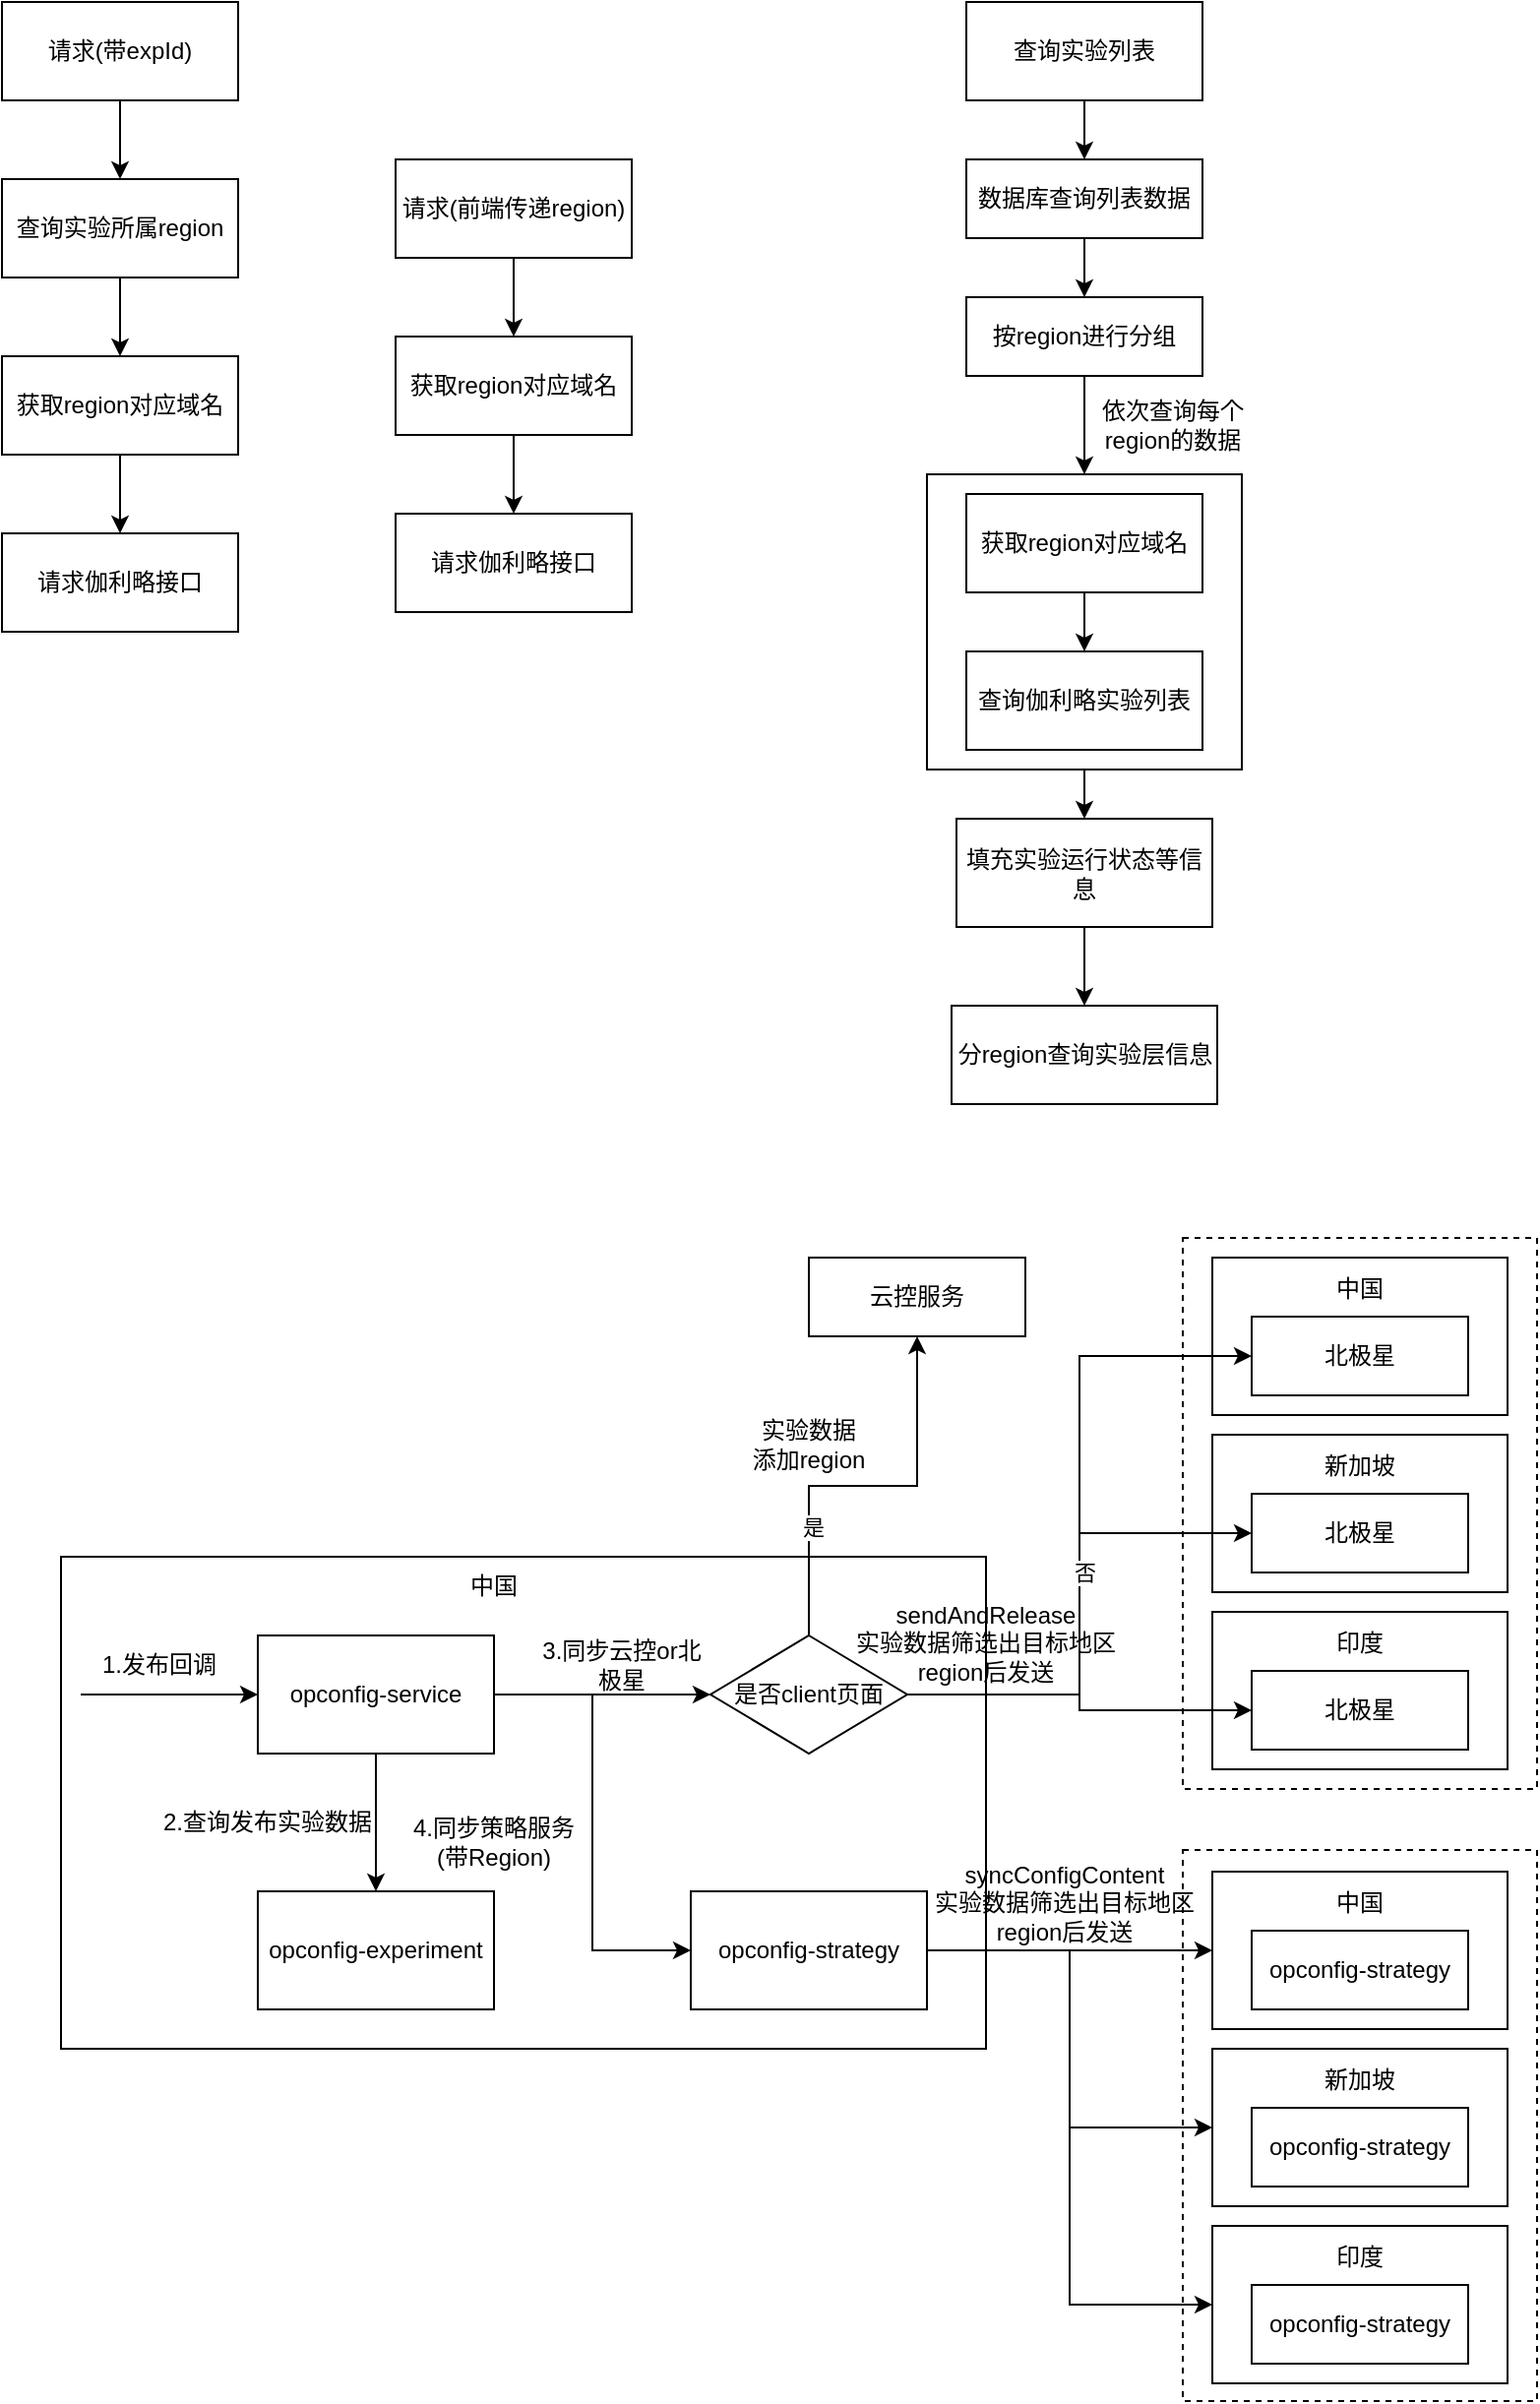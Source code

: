 <mxfile version="24.8.4">
  <diagram name="第 1 页" id="1I69XflQMtYXcPyUPTQI">
    <mxGraphModel dx="940" dy="375" grid="1" gridSize="10" guides="1" tooltips="1" connect="1" arrows="1" fold="1" page="1" pageScale="1" pageWidth="827" pageHeight="1169" math="0" shadow="0">
      <root>
        <mxCell id="0" />
        <mxCell id="1" parent="0" />
        <mxCell id="LB06xNokGIJze625Rw1y-72" value="" style="rounded=0;whiteSpace=wrap;html=1;fillColor=none;dashed=1;" vertex="1" parent="1">
          <mxGeometry x="640" y="1109" width="180" height="280" as="geometry" />
        </mxCell>
        <mxCell id="LB06xNokGIJze625Rw1y-46" value="" style="rounded=0;whiteSpace=wrap;html=1;fillColor=none;" vertex="1" parent="1">
          <mxGeometry x="70" y="960" width="470" height="250" as="geometry" />
        </mxCell>
        <mxCell id="LB06xNokGIJze625Rw1y-34" style="edgeStyle=orthogonalEdgeStyle;rounded=0;orthogonalLoop=1;jettySize=auto;html=1;entryX=0.5;entryY=0;entryDx=0;entryDy=0;" edge="1" parent="1" source="LB06xNokGIJze625Rw1y-24" target="LB06xNokGIJze625Rw1y-33">
          <mxGeometry relative="1" as="geometry" />
        </mxCell>
        <mxCell id="LB06xNokGIJze625Rw1y-24" value="" style="rounded=0;whiteSpace=wrap;html=1;" vertex="1" parent="1">
          <mxGeometry x="510" y="410" width="160" height="150" as="geometry" />
        </mxCell>
        <mxCell id="LB06xNokGIJze625Rw1y-3" value="" style="edgeStyle=orthogonalEdgeStyle;rounded=0;orthogonalLoop=1;jettySize=auto;html=1;" edge="1" parent="1" source="LB06xNokGIJze625Rw1y-1" target="LB06xNokGIJze625Rw1y-2">
          <mxGeometry relative="1" as="geometry" />
        </mxCell>
        <mxCell id="LB06xNokGIJze625Rw1y-1" value="请求(带expId)" style="rounded=0;whiteSpace=wrap;html=1;" vertex="1" parent="1">
          <mxGeometry x="40" y="170" width="120" height="50" as="geometry" />
        </mxCell>
        <mxCell id="LB06xNokGIJze625Rw1y-5" style="edgeStyle=orthogonalEdgeStyle;rounded=0;orthogonalLoop=1;jettySize=auto;html=1;entryX=0.5;entryY=0;entryDx=0;entryDy=0;" edge="1" parent="1" source="LB06xNokGIJze625Rw1y-2" target="LB06xNokGIJze625Rw1y-4">
          <mxGeometry relative="1" as="geometry" />
        </mxCell>
        <mxCell id="LB06xNokGIJze625Rw1y-2" value="查询实验所属region" style="rounded=0;whiteSpace=wrap;html=1;" vertex="1" parent="1">
          <mxGeometry x="40" y="260" width="120" height="50" as="geometry" />
        </mxCell>
        <mxCell id="LB06xNokGIJze625Rw1y-7" style="edgeStyle=orthogonalEdgeStyle;rounded=0;orthogonalLoop=1;jettySize=auto;html=1;exitX=0.5;exitY=1;exitDx=0;exitDy=0;entryX=0.5;entryY=0;entryDx=0;entryDy=0;" edge="1" parent="1" source="LB06xNokGIJze625Rw1y-4" target="LB06xNokGIJze625Rw1y-6">
          <mxGeometry relative="1" as="geometry" />
        </mxCell>
        <mxCell id="LB06xNokGIJze625Rw1y-4" value="获取region对应域名" style="rounded=0;whiteSpace=wrap;html=1;" vertex="1" parent="1">
          <mxGeometry x="40" y="350" width="120" height="50" as="geometry" />
        </mxCell>
        <mxCell id="LB06xNokGIJze625Rw1y-6" value="请求伽利略接口" style="rounded=0;whiteSpace=wrap;html=1;" vertex="1" parent="1">
          <mxGeometry x="40" y="440" width="120" height="50" as="geometry" />
        </mxCell>
        <mxCell id="LB06xNokGIJze625Rw1y-9" value="请求(前端传递region)" style="rounded=0;whiteSpace=wrap;html=1;" vertex="1" parent="1">
          <mxGeometry x="240" y="250" width="120" height="50" as="geometry" />
        </mxCell>
        <mxCell id="LB06xNokGIJze625Rw1y-10" style="edgeStyle=orthogonalEdgeStyle;rounded=0;orthogonalLoop=1;jettySize=auto;html=1;entryX=0.5;entryY=0;entryDx=0;entryDy=0;exitX=0.5;exitY=1;exitDx=0;exitDy=0;" edge="1" parent="1" source="LB06xNokGIJze625Rw1y-9" target="LB06xNokGIJze625Rw1y-13">
          <mxGeometry relative="1" as="geometry">
            <mxPoint x="300" y="310" as="sourcePoint" />
          </mxGeometry>
        </mxCell>
        <mxCell id="LB06xNokGIJze625Rw1y-12" style="edgeStyle=orthogonalEdgeStyle;rounded=0;orthogonalLoop=1;jettySize=auto;html=1;exitX=0.5;exitY=1;exitDx=0;exitDy=0;entryX=0.5;entryY=0;entryDx=0;entryDy=0;" edge="1" parent="1" source="LB06xNokGIJze625Rw1y-13" target="LB06xNokGIJze625Rw1y-14">
          <mxGeometry relative="1" as="geometry" />
        </mxCell>
        <mxCell id="LB06xNokGIJze625Rw1y-13" value="获取region对应域名" style="rounded=0;whiteSpace=wrap;html=1;" vertex="1" parent="1">
          <mxGeometry x="240" y="340" width="120" height="50" as="geometry" />
        </mxCell>
        <mxCell id="LB06xNokGIJze625Rw1y-14" value="请求伽利略接口" style="rounded=0;whiteSpace=wrap;html=1;" vertex="1" parent="1">
          <mxGeometry x="240" y="430" width="120" height="50" as="geometry" />
        </mxCell>
        <mxCell id="LB06xNokGIJze625Rw1y-21" style="edgeStyle=orthogonalEdgeStyle;rounded=0;orthogonalLoop=1;jettySize=auto;html=1;entryX=0.5;entryY=0;entryDx=0;entryDy=0;" edge="1" parent="1" source="LB06xNokGIJze625Rw1y-15" target="LB06xNokGIJze625Rw1y-20">
          <mxGeometry relative="1" as="geometry" />
        </mxCell>
        <mxCell id="LB06xNokGIJze625Rw1y-15" value="查询实验列表" style="rounded=0;whiteSpace=wrap;html=1;" vertex="1" parent="1">
          <mxGeometry x="530" y="170" width="120" height="50" as="geometry" />
        </mxCell>
        <mxCell id="LB06xNokGIJze625Rw1y-17" style="edgeStyle=orthogonalEdgeStyle;rounded=0;orthogonalLoop=1;jettySize=auto;html=1;exitX=0.5;exitY=1;exitDx=0;exitDy=0;entryX=0.5;entryY=0;entryDx=0;entryDy=0;" edge="1" parent="1" source="LB06xNokGIJze625Rw1y-18" target="LB06xNokGIJze625Rw1y-19">
          <mxGeometry relative="1" as="geometry" />
        </mxCell>
        <mxCell id="LB06xNokGIJze625Rw1y-18" value="获取region对应域名" style="rounded=0;whiteSpace=wrap;html=1;" vertex="1" parent="1">
          <mxGeometry x="530" y="420" width="120" height="50" as="geometry" />
        </mxCell>
        <mxCell id="LB06xNokGIJze625Rw1y-19" value="查询伽利略实验列表" style="rounded=0;whiteSpace=wrap;html=1;" vertex="1" parent="1">
          <mxGeometry x="530" y="500" width="120" height="50" as="geometry" />
        </mxCell>
        <mxCell id="LB06xNokGIJze625Rw1y-23" style="edgeStyle=orthogonalEdgeStyle;rounded=0;orthogonalLoop=1;jettySize=auto;html=1;exitX=0.5;exitY=1;exitDx=0;exitDy=0;entryX=0.5;entryY=0;entryDx=0;entryDy=0;" edge="1" parent="1" source="LB06xNokGIJze625Rw1y-20" target="LB06xNokGIJze625Rw1y-22">
          <mxGeometry relative="1" as="geometry" />
        </mxCell>
        <mxCell id="LB06xNokGIJze625Rw1y-20" value="数据库查询列表数据" style="rounded=0;whiteSpace=wrap;html=1;" vertex="1" parent="1">
          <mxGeometry x="530" y="250" width="120" height="40" as="geometry" />
        </mxCell>
        <mxCell id="LB06xNokGIJze625Rw1y-30" style="edgeStyle=orthogonalEdgeStyle;rounded=0;orthogonalLoop=1;jettySize=auto;html=1;entryX=0.5;entryY=0;entryDx=0;entryDy=0;" edge="1" parent="1" source="LB06xNokGIJze625Rw1y-22" target="LB06xNokGIJze625Rw1y-24">
          <mxGeometry relative="1" as="geometry" />
        </mxCell>
        <mxCell id="LB06xNokGIJze625Rw1y-22" value="按region进行分组" style="rounded=0;whiteSpace=wrap;html=1;" vertex="1" parent="1">
          <mxGeometry x="530" y="320" width="120" height="40" as="geometry" />
        </mxCell>
        <mxCell id="LB06xNokGIJze625Rw1y-31" value="依次查询每个region的数据" style="text;html=1;align=center;verticalAlign=middle;whiteSpace=wrap;rounded=0;" vertex="1" parent="1">
          <mxGeometry x="590" y="370" width="90" height="30" as="geometry" />
        </mxCell>
        <mxCell id="LB06xNokGIJze625Rw1y-36" style="edgeStyle=orthogonalEdgeStyle;rounded=0;orthogonalLoop=1;jettySize=auto;html=1;entryX=0.5;entryY=0;entryDx=0;entryDy=0;" edge="1" parent="1" source="LB06xNokGIJze625Rw1y-33" target="LB06xNokGIJze625Rw1y-35">
          <mxGeometry relative="1" as="geometry" />
        </mxCell>
        <mxCell id="LB06xNokGIJze625Rw1y-33" value="填充实验运行状态等信息" style="rounded=0;whiteSpace=wrap;html=1;" vertex="1" parent="1">
          <mxGeometry x="525" y="585" width="130" height="55" as="geometry" />
        </mxCell>
        <mxCell id="LB06xNokGIJze625Rw1y-35" value="分region查询实验层信息" style="rounded=0;whiteSpace=wrap;html=1;" vertex="1" parent="1">
          <mxGeometry x="522.5" y="680" width="135" height="50" as="geometry" />
        </mxCell>
        <mxCell id="LB06xNokGIJze625Rw1y-73" style="edgeStyle=orthogonalEdgeStyle;rounded=0;orthogonalLoop=1;jettySize=auto;html=1;exitX=1;exitY=0.5;exitDx=0;exitDy=0;entryX=0;entryY=0.5;entryDx=0;entryDy=0;" edge="1" parent="1" source="LB06xNokGIJze625Rw1y-37" target="LB06xNokGIJze625Rw1y-60">
          <mxGeometry relative="1" as="geometry" />
        </mxCell>
        <mxCell id="LB06xNokGIJze625Rw1y-74" style="edgeStyle=orthogonalEdgeStyle;rounded=0;orthogonalLoop=1;jettySize=auto;html=1;exitX=1;exitY=0.5;exitDx=0;exitDy=0;entryX=0;entryY=0.5;entryDx=0;entryDy=0;" edge="1" parent="1" source="LB06xNokGIJze625Rw1y-37" target="LB06xNokGIJze625Rw1y-66">
          <mxGeometry relative="1" as="geometry" />
        </mxCell>
        <mxCell id="LB06xNokGIJze625Rw1y-75" style="edgeStyle=orthogonalEdgeStyle;rounded=0;orthogonalLoop=1;jettySize=auto;html=1;entryX=0;entryY=0.5;entryDx=0;entryDy=0;" edge="1" parent="1" source="LB06xNokGIJze625Rw1y-37" target="LB06xNokGIJze625Rw1y-69">
          <mxGeometry relative="1" as="geometry" />
        </mxCell>
        <mxCell id="LB06xNokGIJze625Rw1y-37" value="opconfig-strategy" style="rounded=0;whiteSpace=wrap;html=1;" vertex="1" parent="1">
          <mxGeometry x="390" y="1130" width="120" height="60" as="geometry" />
        </mxCell>
        <mxCell id="LB06xNokGIJze625Rw1y-39" style="edgeStyle=orthogonalEdgeStyle;rounded=0;orthogonalLoop=1;jettySize=auto;html=1;entryX=0;entryY=0.5;entryDx=0;entryDy=0;" edge="1" parent="1" source="LB06xNokGIJze625Rw1y-38" target="LB06xNokGIJze625Rw1y-37">
          <mxGeometry relative="1" as="geometry" />
        </mxCell>
        <mxCell id="LB06xNokGIJze625Rw1y-42" style="edgeStyle=orthogonalEdgeStyle;rounded=0;orthogonalLoop=1;jettySize=auto;html=1;exitX=0.5;exitY=1;exitDx=0;exitDy=0;entryX=0.5;entryY=0;entryDx=0;entryDy=0;" edge="1" parent="1" source="LB06xNokGIJze625Rw1y-38" target="LB06xNokGIJze625Rw1y-41">
          <mxGeometry relative="1" as="geometry" />
        </mxCell>
        <mxCell id="LB06xNokGIJze625Rw1y-95" style="edgeStyle=orthogonalEdgeStyle;rounded=0;orthogonalLoop=1;jettySize=auto;html=1;entryX=0;entryY=0.5;entryDx=0;entryDy=0;" edge="1" parent="1" source="LB06xNokGIJze625Rw1y-38" target="LB06xNokGIJze625Rw1y-88">
          <mxGeometry relative="1" as="geometry" />
        </mxCell>
        <mxCell id="LB06xNokGIJze625Rw1y-38" value="opconfig-service" style="rounded=0;whiteSpace=wrap;html=1;" vertex="1" parent="1">
          <mxGeometry x="170" y="1000" width="120" height="60" as="geometry" />
        </mxCell>
        <mxCell id="LB06xNokGIJze625Rw1y-40" value="4.同步策略服务(带Region)" style="text;html=1;align=center;verticalAlign=middle;whiteSpace=wrap;rounded=0;" vertex="1" parent="1">
          <mxGeometry x="245" y="1090" width="90" height="30" as="geometry" />
        </mxCell>
        <mxCell id="LB06xNokGIJze625Rw1y-41" value="opconfig-experiment" style="rounded=0;whiteSpace=wrap;html=1;" vertex="1" parent="1">
          <mxGeometry x="170" y="1130" width="120" height="60" as="geometry" />
        </mxCell>
        <mxCell id="LB06xNokGIJze625Rw1y-43" value="" style="endArrow=classic;html=1;rounded=0;" edge="1" parent="1">
          <mxGeometry width="50" height="50" relative="1" as="geometry">
            <mxPoint x="80" y="1030" as="sourcePoint" />
            <mxPoint x="170" y="1030" as="targetPoint" />
          </mxGeometry>
        </mxCell>
        <mxCell id="LB06xNokGIJze625Rw1y-44" value="1.发布回调" style="text;html=1;align=center;verticalAlign=middle;whiteSpace=wrap;rounded=0;" vertex="1" parent="1">
          <mxGeometry x="90" y="1000" width="60" height="30" as="geometry" />
        </mxCell>
        <mxCell id="LB06xNokGIJze625Rw1y-45" value="2.查询发布实验数据" style="text;html=1;align=center;verticalAlign=middle;whiteSpace=wrap;rounded=0;" vertex="1" parent="1">
          <mxGeometry x="120" y="1080" width="110" height="30" as="geometry" />
        </mxCell>
        <mxCell id="LB06xNokGIJze625Rw1y-47" value="中国" style="text;html=1;align=center;verticalAlign=middle;whiteSpace=wrap;rounded=0;" vertex="1" parent="1">
          <mxGeometry x="260" y="960" width="60" height="30" as="geometry" />
        </mxCell>
        <mxCell id="LB06xNokGIJze625Rw1y-53" value="syncConfigContent&lt;div&gt;&lt;span style=&quot;background-color: initial;&quot;&gt;实验数据筛选出目标地区region后发送&lt;/span&gt;&lt;br&gt;&lt;/div&gt;" style="text;html=1;align=center;verticalAlign=middle;whiteSpace=wrap;rounded=0;" vertex="1" parent="1">
          <mxGeometry x="510" y="1121" width="140" height="30" as="geometry" />
        </mxCell>
        <mxCell id="LB06xNokGIJze625Rw1y-60" value="" style="rounded=0;whiteSpace=wrap;html=1;fillColor=none;" vertex="1" parent="1">
          <mxGeometry x="655" y="1120" width="150" height="80" as="geometry" />
        </mxCell>
        <mxCell id="LB06xNokGIJze625Rw1y-61" value="中国" style="text;html=1;align=center;verticalAlign=middle;whiteSpace=wrap;rounded=0;" vertex="1" parent="1">
          <mxGeometry x="700" y="1121" width="60" height="30" as="geometry" />
        </mxCell>
        <mxCell id="LB06xNokGIJze625Rw1y-62" value="opconfig-strategy" style="rounded=0;whiteSpace=wrap;html=1;" vertex="1" parent="1">
          <mxGeometry x="675" y="1150" width="110" height="40" as="geometry" />
        </mxCell>
        <mxCell id="LB06xNokGIJze625Rw1y-66" value="" style="rounded=0;whiteSpace=wrap;html=1;fillColor=none;" vertex="1" parent="1">
          <mxGeometry x="655" y="1210" width="150" height="80" as="geometry" />
        </mxCell>
        <mxCell id="LB06xNokGIJze625Rw1y-67" value="新加坡" style="text;html=1;align=center;verticalAlign=middle;whiteSpace=wrap;rounded=0;" vertex="1" parent="1">
          <mxGeometry x="700" y="1211" width="60" height="30" as="geometry" />
        </mxCell>
        <mxCell id="LB06xNokGIJze625Rw1y-68" value="opconfig-strategy" style="rounded=0;whiteSpace=wrap;html=1;" vertex="1" parent="1">
          <mxGeometry x="675" y="1240" width="110" height="40" as="geometry" />
        </mxCell>
        <mxCell id="LB06xNokGIJze625Rw1y-69" value="" style="rounded=0;whiteSpace=wrap;html=1;fillColor=none;" vertex="1" parent="1">
          <mxGeometry x="655" y="1300" width="150" height="80" as="geometry" />
        </mxCell>
        <mxCell id="LB06xNokGIJze625Rw1y-70" value="印度" style="text;html=1;align=center;verticalAlign=middle;whiteSpace=wrap;rounded=0;" vertex="1" parent="1">
          <mxGeometry x="700" y="1301" width="60" height="30" as="geometry" />
        </mxCell>
        <mxCell id="LB06xNokGIJze625Rw1y-71" value="opconfig-strategy" style="rounded=0;whiteSpace=wrap;html=1;" vertex="1" parent="1">
          <mxGeometry x="675" y="1330" width="110" height="40" as="geometry" />
        </mxCell>
        <mxCell id="LB06xNokGIJze625Rw1y-76" value="" style="rounded=0;whiteSpace=wrap;html=1;fillColor=none;dashed=1;" vertex="1" parent="1">
          <mxGeometry x="640" y="798" width="180" height="280" as="geometry" />
        </mxCell>
        <mxCell id="LB06xNokGIJze625Rw1y-77" value="" style="rounded=0;whiteSpace=wrap;html=1;fillColor=none;" vertex="1" parent="1">
          <mxGeometry x="655" y="808" width="150" height="80" as="geometry" />
        </mxCell>
        <mxCell id="LB06xNokGIJze625Rw1y-78" value="中国" style="text;html=1;align=center;verticalAlign=middle;whiteSpace=wrap;rounded=0;" vertex="1" parent="1">
          <mxGeometry x="700" y="809" width="60" height="30" as="geometry" />
        </mxCell>
        <mxCell id="LB06xNokGIJze625Rw1y-79" value="北极星" style="rounded=0;whiteSpace=wrap;html=1;" vertex="1" parent="1">
          <mxGeometry x="675" y="838" width="110" height="40" as="geometry" />
        </mxCell>
        <mxCell id="LB06xNokGIJze625Rw1y-80" value="" style="rounded=0;whiteSpace=wrap;html=1;fillColor=none;" vertex="1" parent="1">
          <mxGeometry x="655" y="898" width="150" height="80" as="geometry" />
        </mxCell>
        <mxCell id="LB06xNokGIJze625Rw1y-81" value="新加坡" style="text;html=1;align=center;verticalAlign=middle;whiteSpace=wrap;rounded=0;" vertex="1" parent="1">
          <mxGeometry x="700" y="899" width="60" height="30" as="geometry" />
        </mxCell>
        <mxCell id="LB06xNokGIJze625Rw1y-82" value="北极星" style="rounded=0;whiteSpace=wrap;html=1;" vertex="1" parent="1">
          <mxGeometry x="675" y="928" width="110" height="40" as="geometry" />
        </mxCell>
        <mxCell id="LB06xNokGIJze625Rw1y-83" value="" style="rounded=0;whiteSpace=wrap;html=1;fillColor=none;" vertex="1" parent="1">
          <mxGeometry x="655" y="988" width="150" height="80" as="geometry" />
        </mxCell>
        <mxCell id="LB06xNokGIJze625Rw1y-84" value="印度" style="text;html=1;align=center;verticalAlign=middle;whiteSpace=wrap;rounded=0;" vertex="1" parent="1">
          <mxGeometry x="700" y="989" width="60" height="30" as="geometry" />
        </mxCell>
        <mxCell id="LB06xNokGIJze625Rw1y-85" value="北极星" style="rounded=0;whiteSpace=wrap;html=1;" vertex="1" parent="1">
          <mxGeometry x="675" y="1018" width="110" height="40" as="geometry" />
        </mxCell>
        <mxCell id="LB06xNokGIJze625Rw1y-86" value="云控服务" style="rounded=0;whiteSpace=wrap;html=1;" vertex="1" parent="1">
          <mxGeometry x="450" y="808" width="110" height="40" as="geometry" />
        </mxCell>
        <mxCell id="LB06xNokGIJze625Rw1y-92" style="edgeStyle=orthogonalEdgeStyle;rounded=0;orthogonalLoop=1;jettySize=auto;html=1;entryX=0;entryY=0.5;entryDx=0;entryDy=0;" edge="1" parent="1" source="LB06xNokGIJze625Rw1y-88" target="LB06xNokGIJze625Rw1y-79">
          <mxGeometry relative="1" as="geometry" />
        </mxCell>
        <mxCell id="LB06xNokGIJze625Rw1y-93" style="edgeStyle=orthogonalEdgeStyle;rounded=0;orthogonalLoop=1;jettySize=auto;html=1;entryX=0;entryY=0.5;entryDx=0;entryDy=0;" edge="1" parent="1" source="LB06xNokGIJze625Rw1y-88" target="LB06xNokGIJze625Rw1y-82">
          <mxGeometry relative="1" as="geometry" />
        </mxCell>
        <mxCell id="LB06xNokGIJze625Rw1y-94" style="edgeStyle=orthogonalEdgeStyle;rounded=0;orthogonalLoop=1;jettySize=auto;html=1;entryX=0;entryY=0.5;entryDx=0;entryDy=0;" edge="1" parent="1" source="LB06xNokGIJze625Rw1y-88" target="LB06xNokGIJze625Rw1y-85">
          <mxGeometry relative="1" as="geometry" />
        </mxCell>
        <mxCell id="LB06xNokGIJze625Rw1y-99" value="否" style="edgeLabel;html=1;align=center;verticalAlign=middle;resizable=0;points=[];" vertex="1" connectable="0" parent="LB06xNokGIJze625Rw1y-94">
          <mxGeometry x="-0.376" y="1" relative="1" as="geometry">
            <mxPoint x="33" y="-61" as="offset" />
          </mxGeometry>
        </mxCell>
        <mxCell id="LB06xNokGIJze625Rw1y-96" style="edgeStyle=orthogonalEdgeStyle;rounded=0;orthogonalLoop=1;jettySize=auto;html=1;entryX=0.5;entryY=1;entryDx=0;entryDy=0;" edge="1" parent="1" source="LB06xNokGIJze625Rw1y-88" target="LB06xNokGIJze625Rw1y-86">
          <mxGeometry relative="1" as="geometry" />
        </mxCell>
        <mxCell id="LB06xNokGIJze625Rw1y-98" value="是" style="edgeLabel;html=1;align=center;verticalAlign=middle;resizable=0;points=[];" vertex="1" connectable="0" parent="LB06xNokGIJze625Rw1y-96">
          <mxGeometry x="-0.471" y="-2" relative="1" as="geometry">
            <mxPoint as="offset" />
          </mxGeometry>
        </mxCell>
        <mxCell id="LB06xNokGIJze625Rw1y-88" value="是否client页面" style="rhombus;whiteSpace=wrap;html=1;" vertex="1" parent="1">
          <mxGeometry x="400" y="1000" width="100" height="60" as="geometry" />
        </mxCell>
        <mxCell id="LB06xNokGIJze625Rw1y-97" value="实验数据添加region" style="text;html=1;align=center;verticalAlign=middle;whiteSpace=wrap;rounded=0;" vertex="1" parent="1">
          <mxGeometry x="420" y="888" width="60" height="30" as="geometry" />
        </mxCell>
        <mxCell id="LB06xNokGIJze625Rw1y-100" value="3.同步云控or北极星" style="text;html=1;align=center;verticalAlign=middle;whiteSpace=wrap;rounded=0;" vertex="1" parent="1">
          <mxGeometry x="310" y="1000" width="90" height="30" as="geometry" />
        </mxCell>
        <mxCell id="LB06xNokGIJze625Rw1y-101" value="&lt;div&gt;&lt;span style=&quot;background-color: initial;&quot;&gt;sendAndRelease&lt;/span&gt;&lt;/div&gt;&lt;div&gt;&lt;span style=&quot;background-color: initial;&quot;&gt;实验数据筛选出目标地区region后发送&lt;/span&gt;&lt;br&gt;&lt;/div&gt;" style="text;html=1;align=center;verticalAlign=middle;whiteSpace=wrap;rounded=0;" vertex="1" parent="1">
          <mxGeometry x="470" y="989" width="140" height="30" as="geometry" />
        </mxCell>
      </root>
    </mxGraphModel>
  </diagram>
</mxfile>
